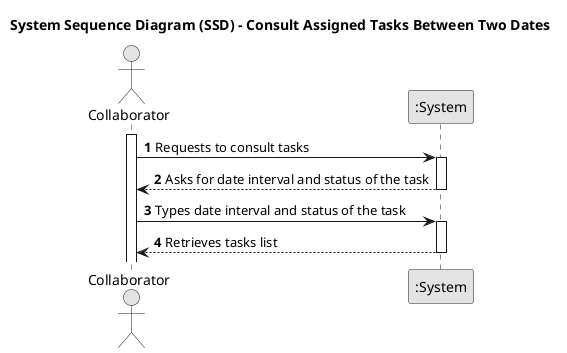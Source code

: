 @startuml
skinparam monochrome true
skinparam packageStyle rectangle
skinparam shadowing false

title System Sequence Diagram (SSD) - Consult Assigned Tasks Between Two Dates

autonumber

actor "Collaborator" as Collaborator
participant ":System" as System

activate Collaborator

    Collaborator -> System : Requests to consult tasks
    activate System

        System --> Collaborator : Asks for date interval and status of the task
    deactivate System


Collaborator -> System : Types date interval and status of the task
    activate System

        System --> Collaborator : Retrieves tasks list
    deactivate System

@enduml

